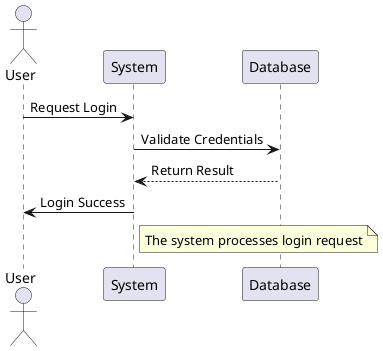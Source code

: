 @startuml
actor User
participant System
participant Database

User -> System: Request Login
System -> Database: Validate Credentials
Database --> System: Return Result
System -> User: Login Success

note right of System: The system processes login request
@enduml
